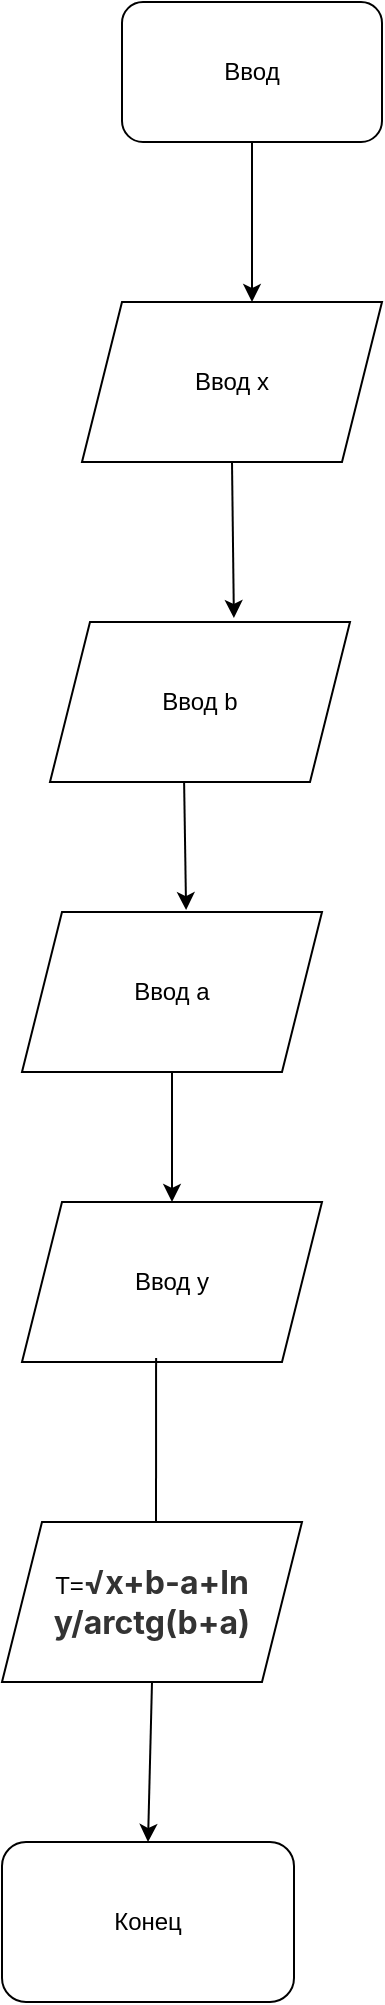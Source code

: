<mxfile version="24.7.17">
  <diagram name="Страница — 1" id="IqQno5-7Sq6GFM3jTwXU">
    <mxGraphModel dx="1426" dy="791" grid="1" gridSize="10" guides="1" tooltips="1" connect="1" arrows="1" fold="1" page="1" pageScale="1" pageWidth="827" pageHeight="1169" math="0" shadow="0">
      <root>
        <mxCell id="0" />
        <mxCell id="1" parent="0" />
        <mxCell id="-39-3HdcxTbrcTBz9rxq-1" value="Ввод" style="rounded=1;whiteSpace=wrap;html=1;" vertex="1" parent="1">
          <mxGeometry x="300" y="50" width="130" height="70" as="geometry" />
        </mxCell>
        <mxCell id="-39-3HdcxTbrcTBz9rxq-3" value="" style="endArrow=classic;html=1;rounded=0;exitX=0.5;exitY=1;exitDx=0;exitDy=0;" edge="1" parent="1" source="-39-3HdcxTbrcTBz9rxq-1">
          <mxGeometry width="50" height="50" relative="1" as="geometry">
            <mxPoint x="360" y="220" as="sourcePoint" />
            <mxPoint x="365" y="200" as="targetPoint" />
          </mxGeometry>
        </mxCell>
        <mxCell id="-39-3HdcxTbrcTBz9rxq-4" value="Ввод x" style="shape=parallelogram;perimeter=parallelogramPerimeter;whiteSpace=wrap;html=1;fixedSize=1;" vertex="1" parent="1">
          <mxGeometry x="280" y="200" width="150" height="80" as="geometry" />
        </mxCell>
        <mxCell id="-39-3HdcxTbrcTBz9rxq-5" value="Ввод b" style="shape=parallelogram;perimeter=parallelogramPerimeter;whiteSpace=wrap;html=1;fixedSize=1;" vertex="1" parent="1">
          <mxGeometry x="264" y="360" width="150" height="80" as="geometry" />
        </mxCell>
        <mxCell id="-39-3HdcxTbrcTBz9rxq-6" value="" style="endArrow=classic;html=1;rounded=0;exitX=0.5;exitY=1;exitDx=0;exitDy=0;entryX=0.613;entryY=-0.025;entryDx=0;entryDy=0;entryPerimeter=0;" edge="1" parent="1" source="-39-3HdcxTbrcTBz9rxq-4" target="-39-3HdcxTbrcTBz9rxq-5">
          <mxGeometry width="50" height="50" relative="1" as="geometry">
            <mxPoint x="340" y="350" as="sourcePoint" />
            <mxPoint x="390" y="300" as="targetPoint" />
          </mxGeometry>
        </mxCell>
        <mxCell id="-39-3HdcxTbrcTBz9rxq-7" value="Ввод a" style="shape=parallelogram;perimeter=parallelogramPerimeter;whiteSpace=wrap;html=1;fixedSize=1;" vertex="1" parent="1">
          <mxGeometry x="250" y="505" width="150" height="80" as="geometry" />
        </mxCell>
        <mxCell id="-39-3HdcxTbrcTBz9rxq-8" value="" style="endArrow=classic;html=1;rounded=0;exitX=0.447;exitY=1;exitDx=0;exitDy=0;exitPerimeter=0;entryX=0.547;entryY=-0.012;entryDx=0;entryDy=0;entryPerimeter=0;" edge="1" parent="1" source="-39-3HdcxTbrcTBz9rxq-5" target="-39-3HdcxTbrcTBz9rxq-7">
          <mxGeometry width="50" height="50" relative="1" as="geometry">
            <mxPoint x="320" y="520" as="sourcePoint" />
            <mxPoint x="370" y="470" as="targetPoint" />
          </mxGeometry>
        </mxCell>
        <mxCell id="-39-3HdcxTbrcTBz9rxq-9" value="Ввод y" style="shape=parallelogram;perimeter=parallelogramPerimeter;whiteSpace=wrap;html=1;fixedSize=1;" vertex="1" parent="1">
          <mxGeometry x="250" y="650" width="150" height="80" as="geometry" />
        </mxCell>
        <mxCell id="-39-3HdcxTbrcTBz9rxq-10" value="" style="endArrow=classic;html=1;rounded=0;exitX=0.5;exitY=1;exitDx=0;exitDy=0;entryX=0.5;entryY=0;entryDx=0;entryDy=0;" edge="1" parent="1" source="-39-3HdcxTbrcTBz9rxq-7" target="-39-3HdcxTbrcTBz9rxq-9">
          <mxGeometry width="50" height="50" relative="1" as="geometry">
            <mxPoint x="320" y="660" as="sourcePoint" />
            <mxPoint x="370" y="610" as="targetPoint" />
          </mxGeometry>
        </mxCell>
        <mxCell id="-39-3HdcxTbrcTBz9rxq-11" value="Конец" style="rounded=1;whiteSpace=wrap;html=1;" vertex="1" parent="1">
          <mxGeometry x="240" y="970" width="146" height="80" as="geometry" />
        </mxCell>
        <mxCell id="-39-3HdcxTbrcTBz9rxq-12" value="" style="endArrow=classic;html=1;rounded=0;exitX=0.447;exitY=0.975;exitDx=0;exitDy=0;exitPerimeter=0;" edge="1" parent="1" source="-39-3HdcxTbrcTBz9rxq-9">
          <mxGeometry width="50" height="50" relative="1" as="geometry">
            <mxPoint x="320" y="780" as="sourcePoint" />
            <mxPoint x="317" y="820" as="targetPoint" />
          </mxGeometry>
        </mxCell>
        <mxCell id="-39-3HdcxTbrcTBz9rxq-13" value="T=&lt;strong style=&quot;color: rgb(51, 51, 51); font-family: &amp;quot;YS Text&amp;quot;, -apple-system, BlinkMacSystemFont, Arial, Helvetica, sans-serif; font-size: 16px; text-align: start; background-color: rgb(255, 255, 255);&quot;&gt;√x+b-a+ln y/arctg(b+a)&lt;/strong&gt;" style="shape=parallelogram;perimeter=parallelogramPerimeter;whiteSpace=wrap;html=1;fixedSize=1;" vertex="1" parent="1">
          <mxGeometry x="240" y="810" width="150" height="80" as="geometry" />
        </mxCell>
        <mxCell id="-39-3HdcxTbrcTBz9rxq-17" value="" style="endArrow=classic;html=1;rounded=0;exitX=0.5;exitY=1;exitDx=0;exitDy=0;entryX=0.5;entryY=0;entryDx=0;entryDy=0;" edge="1" parent="1" source="-39-3HdcxTbrcTBz9rxq-13" target="-39-3HdcxTbrcTBz9rxq-11">
          <mxGeometry width="50" height="50" relative="1" as="geometry">
            <mxPoint x="290" y="960" as="sourcePoint" />
            <mxPoint x="340" y="910" as="targetPoint" />
          </mxGeometry>
        </mxCell>
      </root>
    </mxGraphModel>
  </diagram>
</mxfile>
